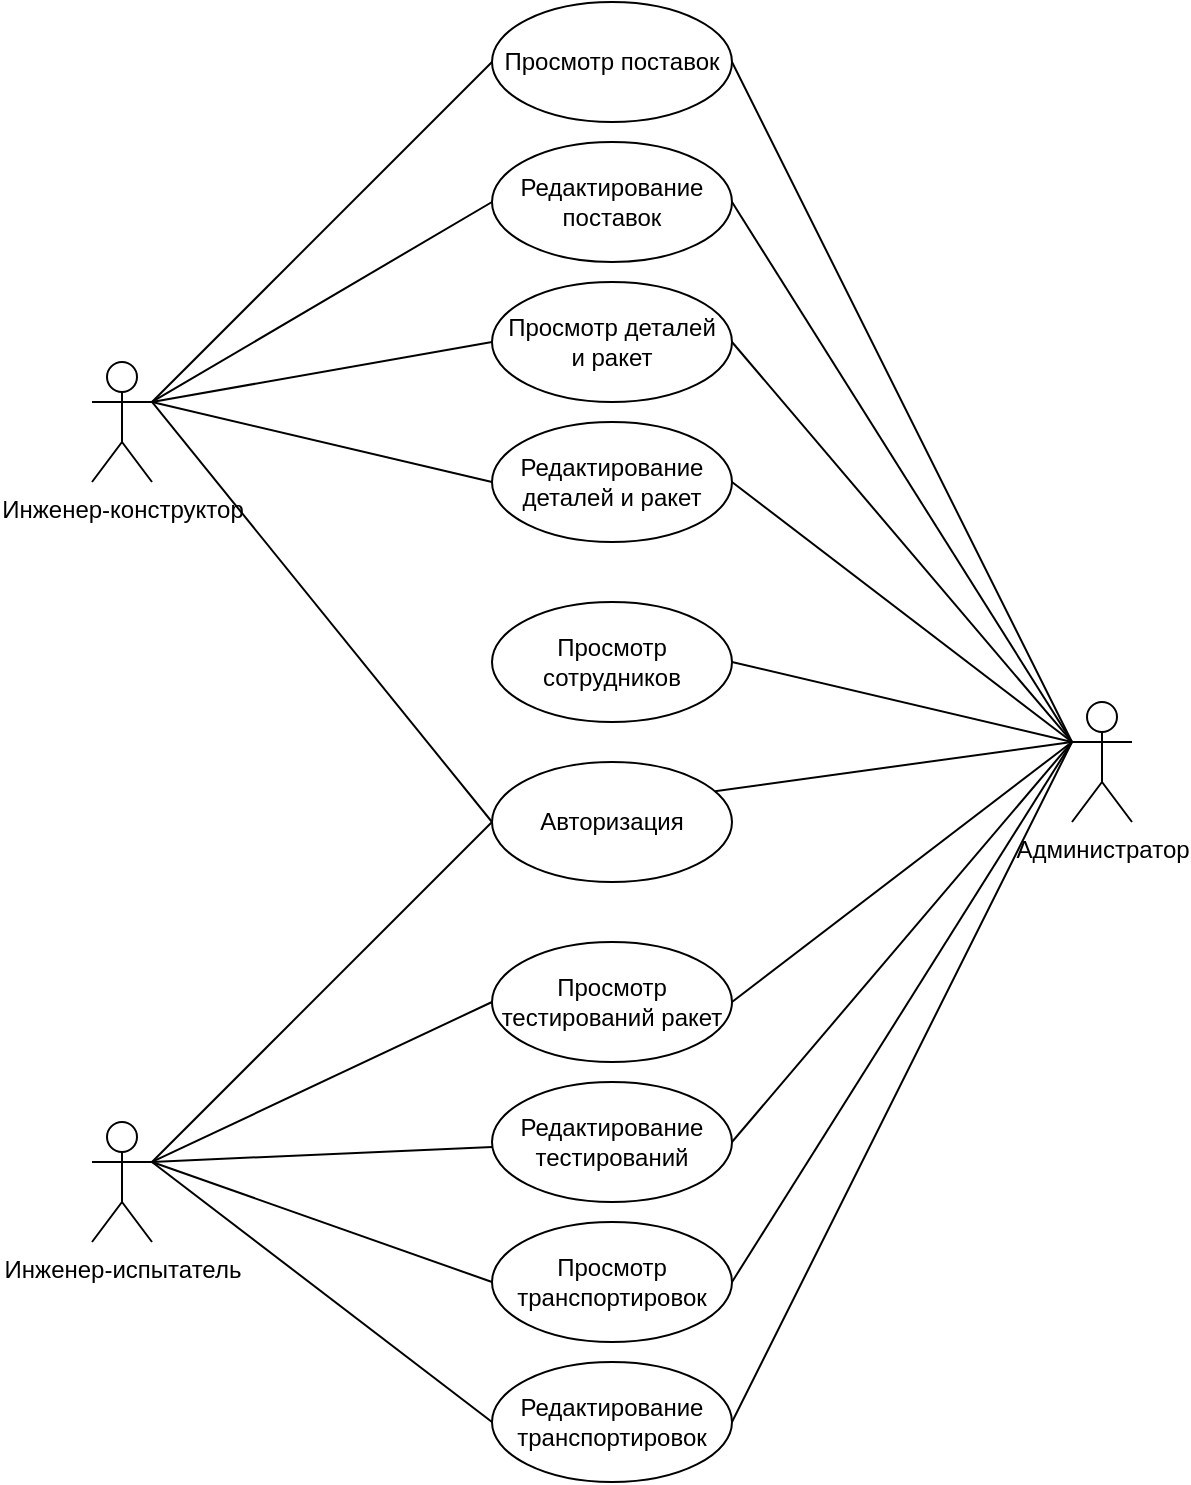 <mxfile version="27.0.9">
  <diagram name="Страница — 1" id="8NphzNy4wIktR6boJ4kL">
    <mxGraphModel dx="1426" dy="849" grid="1" gridSize="10" guides="1" tooltips="1" connect="1" arrows="1" fold="1" page="1" pageScale="1" pageWidth="827" pageHeight="1169" math="0" shadow="0">
      <root>
        <mxCell id="0" />
        <mxCell id="1" parent="0" />
        <mxCell id="J-aDhWOuI1ZgeHbZbZPQ-5" style="rounded=0;orthogonalLoop=1;jettySize=auto;html=1;exitX=0;exitY=0.333;exitDx=0;exitDy=0;exitPerimeter=0;entryX=0;entryY=0.5;entryDx=0;entryDy=0;endArrow=none;startFill=0;" edge="1" parent="1" source="J-aDhWOuI1ZgeHbZbZPQ-1" target="J-aDhWOuI1ZgeHbZbZPQ-4">
          <mxGeometry relative="1" as="geometry" />
        </mxCell>
        <mxCell id="J-aDhWOuI1ZgeHbZbZPQ-14" style="rounded=0;orthogonalLoop=1;jettySize=auto;html=1;exitX=0;exitY=0.333;exitDx=0;exitDy=0;exitPerimeter=0;entryX=1;entryY=0.5;entryDx=0;entryDy=0;endArrow=none;startFill=0;" edge="1" parent="1" source="J-aDhWOuI1ZgeHbZbZPQ-1" target="J-aDhWOuI1ZgeHbZbZPQ-12">
          <mxGeometry relative="1" as="geometry" />
        </mxCell>
        <mxCell id="J-aDhWOuI1ZgeHbZbZPQ-17" style="rounded=0;orthogonalLoop=1;jettySize=auto;html=1;exitX=0;exitY=0.333;exitDx=0;exitDy=0;exitPerimeter=0;entryX=1;entryY=0.5;entryDx=0;entryDy=0;endArrow=none;startFill=0;" edge="1" parent="1" source="J-aDhWOuI1ZgeHbZbZPQ-1" target="J-aDhWOuI1ZgeHbZbZPQ-15">
          <mxGeometry relative="1" as="geometry" />
        </mxCell>
        <mxCell id="J-aDhWOuI1ZgeHbZbZPQ-27" style="rounded=0;orthogonalLoop=1;jettySize=auto;html=1;exitX=0;exitY=0.333;exitDx=0;exitDy=0;exitPerimeter=0;entryX=1;entryY=0.5;entryDx=0;entryDy=0;endArrow=none;startFill=0;" edge="1" parent="1" source="J-aDhWOuI1ZgeHbZbZPQ-1" target="J-aDhWOuI1ZgeHbZbZPQ-19">
          <mxGeometry relative="1" as="geometry" />
        </mxCell>
        <mxCell id="J-aDhWOuI1ZgeHbZbZPQ-28" style="rounded=0;orthogonalLoop=1;jettySize=auto;html=1;exitX=0;exitY=0.333;exitDx=0;exitDy=0;exitPerimeter=0;entryX=1;entryY=0.5;entryDx=0;entryDy=0;endArrow=none;startFill=0;" edge="1" parent="1" source="J-aDhWOuI1ZgeHbZbZPQ-1" target="J-aDhWOuI1ZgeHbZbZPQ-20">
          <mxGeometry relative="1" as="geometry" />
        </mxCell>
        <mxCell id="J-aDhWOuI1ZgeHbZbZPQ-29" style="rounded=0;orthogonalLoop=1;jettySize=auto;html=1;exitX=0;exitY=0.333;exitDx=0;exitDy=0;exitPerimeter=0;entryX=1;entryY=0.5;entryDx=0;entryDy=0;endArrow=none;startFill=0;" edge="1" parent="1" source="J-aDhWOuI1ZgeHbZbZPQ-1" target="J-aDhWOuI1ZgeHbZbZPQ-21">
          <mxGeometry relative="1" as="geometry" />
        </mxCell>
        <mxCell id="J-aDhWOuI1ZgeHbZbZPQ-30" style="rounded=0;orthogonalLoop=1;jettySize=auto;html=1;exitX=0;exitY=0.333;exitDx=0;exitDy=0;exitPerimeter=0;entryX=1;entryY=0.5;entryDx=0;entryDy=0;endArrow=none;startFill=0;" edge="1" parent="1" source="J-aDhWOuI1ZgeHbZbZPQ-1" target="J-aDhWOuI1ZgeHbZbZPQ-22">
          <mxGeometry relative="1" as="geometry" />
        </mxCell>
        <mxCell id="J-aDhWOuI1ZgeHbZbZPQ-36" style="rounded=0;orthogonalLoop=1;jettySize=auto;html=1;exitX=0;exitY=0.333;exitDx=0;exitDy=0;exitPerimeter=0;entryX=1;entryY=0.5;entryDx=0;entryDy=0;endArrow=none;startFill=0;" edge="1" parent="1" source="J-aDhWOuI1ZgeHbZbZPQ-1" target="J-aDhWOuI1ZgeHbZbZPQ-32">
          <mxGeometry relative="1" as="geometry" />
        </mxCell>
        <mxCell id="J-aDhWOuI1ZgeHbZbZPQ-37" style="rounded=0;orthogonalLoop=1;jettySize=auto;html=1;exitX=0;exitY=0.333;exitDx=0;exitDy=0;exitPerimeter=0;entryX=1;entryY=0.5;entryDx=0;entryDy=0;endArrow=none;startFill=0;" edge="1" parent="1" source="J-aDhWOuI1ZgeHbZbZPQ-1" target="J-aDhWOuI1ZgeHbZbZPQ-33">
          <mxGeometry relative="1" as="geometry" />
        </mxCell>
        <mxCell id="J-aDhWOuI1ZgeHbZbZPQ-39" style="rounded=0;orthogonalLoop=1;jettySize=auto;html=1;exitX=0;exitY=0.333;exitDx=0;exitDy=0;exitPerimeter=0;entryX=1;entryY=0.5;entryDx=0;entryDy=0;endArrow=none;startFill=0;" edge="1" parent="1" source="J-aDhWOuI1ZgeHbZbZPQ-1" target="J-aDhWOuI1ZgeHbZbZPQ-38">
          <mxGeometry relative="1" as="geometry" />
        </mxCell>
        <mxCell id="J-aDhWOuI1ZgeHbZbZPQ-1" value="Администратор" style="shape=umlActor;verticalLabelPosition=bottom;verticalAlign=top;html=1;outlineConnect=0;" vertex="1" parent="1">
          <mxGeometry x="610" y="390" width="30" height="60" as="geometry" />
        </mxCell>
        <mxCell id="J-aDhWOuI1ZgeHbZbZPQ-7" style="rounded=0;orthogonalLoop=1;jettySize=auto;html=1;exitX=1;exitY=0.333;exitDx=0;exitDy=0;exitPerimeter=0;entryX=0;entryY=0.5;entryDx=0;entryDy=0;endArrow=none;startFill=0;" edge="1" parent="1" source="J-aDhWOuI1ZgeHbZbZPQ-2" target="J-aDhWOuI1ZgeHbZbZPQ-4">
          <mxGeometry relative="1" as="geometry" />
        </mxCell>
        <mxCell id="J-aDhWOuI1ZgeHbZbZPQ-13" style="rounded=0;orthogonalLoop=1;jettySize=auto;html=1;exitX=1;exitY=0.333;exitDx=0;exitDy=0;exitPerimeter=0;entryX=0;entryY=0.5;entryDx=0;entryDy=0;endArrow=none;startFill=0;" edge="1" parent="1" source="J-aDhWOuI1ZgeHbZbZPQ-2" target="J-aDhWOuI1ZgeHbZbZPQ-12">
          <mxGeometry relative="1" as="geometry" />
        </mxCell>
        <mxCell id="J-aDhWOuI1ZgeHbZbZPQ-16" style="rounded=0;orthogonalLoop=1;jettySize=auto;html=1;exitX=1;exitY=0.333;exitDx=0;exitDy=0;exitPerimeter=0;entryX=0;entryY=0.5;entryDx=0;entryDy=0;endArrow=none;startFill=0;" edge="1" parent="1" source="J-aDhWOuI1ZgeHbZbZPQ-2" target="J-aDhWOuI1ZgeHbZbZPQ-15">
          <mxGeometry relative="1" as="geometry" />
        </mxCell>
        <mxCell id="J-aDhWOuI1ZgeHbZbZPQ-34" style="rounded=0;orthogonalLoop=1;jettySize=auto;html=1;exitX=1;exitY=0.333;exitDx=0;exitDy=0;exitPerimeter=0;entryX=0;entryY=0.5;entryDx=0;entryDy=0;endArrow=none;startFill=0;" edge="1" parent="1" source="J-aDhWOuI1ZgeHbZbZPQ-2" target="J-aDhWOuI1ZgeHbZbZPQ-33">
          <mxGeometry relative="1" as="geometry" />
        </mxCell>
        <mxCell id="J-aDhWOuI1ZgeHbZbZPQ-35" style="rounded=0;orthogonalLoop=1;jettySize=auto;html=1;exitX=1;exitY=0.333;exitDx=0;exitDy=0;exitPerimeter=0;entryX=0;entryY=0.5;entryDx=0;entryDy=0;endArrow=none;startFill=0;" edge="1" parent="1" source="J-aDhWOuI1ZgeHbZbZPQ-2" target="J-aDhWOuI1ZgeHbZbZPQ-32">
          <mxGeometry relative="1" as="geometry" />
        </mxCell>
        <mxCell id="J-aDhWOuI1ZgeHbZbZPQ-2" value="Инженер-конструктор" style="shape=umlActor;verticalLabelPosition=bottom;verticalAlign=top;html=1;outlineConnect=0;" vertex="1" parent="1">
          <mxGeometry x="120" y="220" width="30" height="60" as="geometry" />
        </mxCell>
        <mxCell id="J-aDhWOuI1ZgeHbZbZPQ-8" style="rounded=0;orthogonalLoop=1;jettySize=auto;html=1;exitX=1;exitY=0.333;exitDx=0;exitDy=0;exitPerimeter=0;entryX=0;entryY=0.5;entryDx=0;entryDy=0;endArrow=none;startFill=0;" edge="1" parent="1" source="J-aDhWOuI1ZgeHbZbZPQ-3" target="J-aDhWOuI1ZgeHbZbZPQ-4">
          <mxGeometry relative="1" as="geometry" />
        </mxCell>
        <mxCell id="J-aDhWOuI1ZgeHbZbZPQ-23" style="rounded=0;orthogonalLoop=1;jettySize=auto;html=1;exitX=1;exitY=0.333;exitDx=0;exitDy=0;exitPerimeter=0;entryX=0;entryY=0.5;entryDx=0;entryDy=0;endArrow=none;startFill=0;" edge="1" parent="1" source="J-aDhWOuI1ZgeHbZbZPQ-3" target="J-aDhWOuI1ZgeHbZbZPQ-19">
          <mxGeometry relative="1" as="geometry" />
        </mxCell>
        <mxCell id="J-aDhWOuI1ZgeHbZbZPQ-24" style="rounded=0;orthogonalLoop=1;jettySize=auto;html=1;exitX=1;exitY=0.333;exitDx=0;exitDy=0;exitPerimeter=0;endArrow=none;startFill=0;" edge="1" parent="1" source="J-aDhWOuI1ZgeHbZbZPQ-3" target="J-aDhWOuI1ZgeHbZbZPQ-20">
          <mxGeometry relative="1" as="geometry" />
        </mxCell>
        <mxCell id="J-aDhWOuI1ZgeHbZbZPQ-25" style="rounded=0;orthogonalLoop=1;jettySize=auto;html=1;exitX=1;exitY=0.333;exitDx=0;exitDy=0;exitPerimeter=0;entryX=0;entryY=0.5;entryDx=0;entryDy=0;endArrow=none;startFill=0;" edge="1" parent="1" source="J-aDhWOuI1ZgeHbZbZPQ-3" target="J-aDhWOuI1ZgeHbZbZPQ-21">
          <mxGeometry relative="1" as="geometry" />
        </mxCell>
        <mxCell id="J-aDhWOuI1ZgeHbZbZPQ-26" style="rounded=0;orthogonalLoop=1;jettySize=auto;html=1;exitX=1;exitY=0.333;exitDx=0;exitDy=0;exitPerimeter=0;entryX=0;entryY=0.5;entryDx=0;entryDy=0;endArrow=none;startFill=0;" edge="1" parent="1" source="J-aDhWOuI1ZgeHbZbZPQ-3" target="J-aDhWOuI1ZgeHbZbZPQ-22">
          <mxGeometry relative="1" as="geometry" />
        </mxCell>
        <mxCell id="J-aDhWOuI1ZgeHbZbZPQ-3" value="Инженер-испытатель" style="shape=umlActor;verticalLabelPosition=bottom;verticalAlign=top;html=1;outlineConnect=0;" vertex="1" parent="1">
          <mxGeometry x="120" y="600" width="30" height="60" as="geometry" />
        </mxCell>
        <mxCell id="J-aDhWOuI1ZgeHbZbZPQ-4" value="Авторизация" style="ellipse;whiteSpace=wrap;html=1;" vertex="1" parent="1">
          <mxGeometry x="320" y="420" width="120" height="60" as="geometry" />
        </mxCell>
        <mxCell id="J-aDhWOuI1ZgeHbZbZPQ-12" value="Просмотр деталей&lt;br&gt;и ракет" style="ellipse;whiteSpace=wrap;html=1;" vertex="1" parent="1">
          <mxGeometry x="320" y="180" width="120" height="60" as="geometry" />
        </mxCell>
        <mxCell id="J-aDhWOuI1ZgeHbZbZPQ-15" value="Редактирование&lt;br&gt;деталей и ракет" style="ellipse;whiteSpace=wrap;html=1;" vertex="1" parent="1">
          <mxGeometry x="320" y="250" width="120" height="60" as="geometry" />
        </mxCell>
        <mxCell id="J-aDhWOuI1ZgeHbZbZPQ-19" value="Просмотр тестирований ракет" style="ellipse;whiteSpace=wrap;html=1;" vertex="1" parent="1">
          <mxGeometry x="320" y="510" width="120" height="60" as="geometry" />
        </mxCell>
        <mxCell id="J-aDhWOuI1ZgeHbZbZPQ-20" value="Редактирование&lt;br&gt;тестирований" style="ellipse;whiteSpace=wrap;html=1;" vertex="1" parent="1">
          <mxGeometry x="320" y="580" width="120" height="60" as="geometry" />
        </mxCell>
        <mxCell id="J-aDhWOuI1ZgeHbZbZPQ-21" value="Просмотр транспортировок" style="ellipse;whiteSpace=wrap;html=1;" vertex="1" parent="1">
          <mxGeometry x="320" y="650" width="120" height="60" as="geometry" />
        </mxCell>
        <mxCell id="J-aDhWOuI1ZgeHbZbZPQ-22" value="Редактирование&lt;br&gt;транспортировок" style="ellipse;whiteSpace=wrap;html=1;" vertex="1" parent="1">
          <mxGeometry x="320" y="720" width="120" height="60" as="geometry" />
        </mxCell>
        <mxCell id="J-aDhWOuI1ZgeHbZbZPQ-32" value="Просмотр поставок" style="ellipse;whiteSpace=wrap;html=1;" vertex="1" parent="1">
          <mxGeometry x="320" y="40" width="120" height="60" as="geometry" />
        </mxCell>
        <mxCell id="J-aDhWOuI1ZgeHbZbZPQ-33" value="Редактирование&lt;br&gt;поставок" style="ellipse;whiteSpace=wrap;html=1;" vertex="1" parent="1">
          <mxGeometry x="320" y="110" width="120" height="60" as="geometry" />
        </mxCell>
        <mxCell id="J-aDhWOuI1ZgeHbZbZPQ-38" value="Просмотр сотрудников" style="ellipse;whiteSpace=wrap;html=1;" vertex="1" parent="1">
          <mxGeometry x="320" y="340" width="120" height="60" as="geometry" />
        </mxCell>
      </root>
    </mxGraphModel>
  </diagram>
</mxfile>
